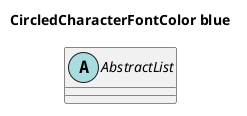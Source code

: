 @startuml

skinparam CircledCharacterRadius 15

title CircledCharacterFontColor blue

abstract class AbstractList

@enduml